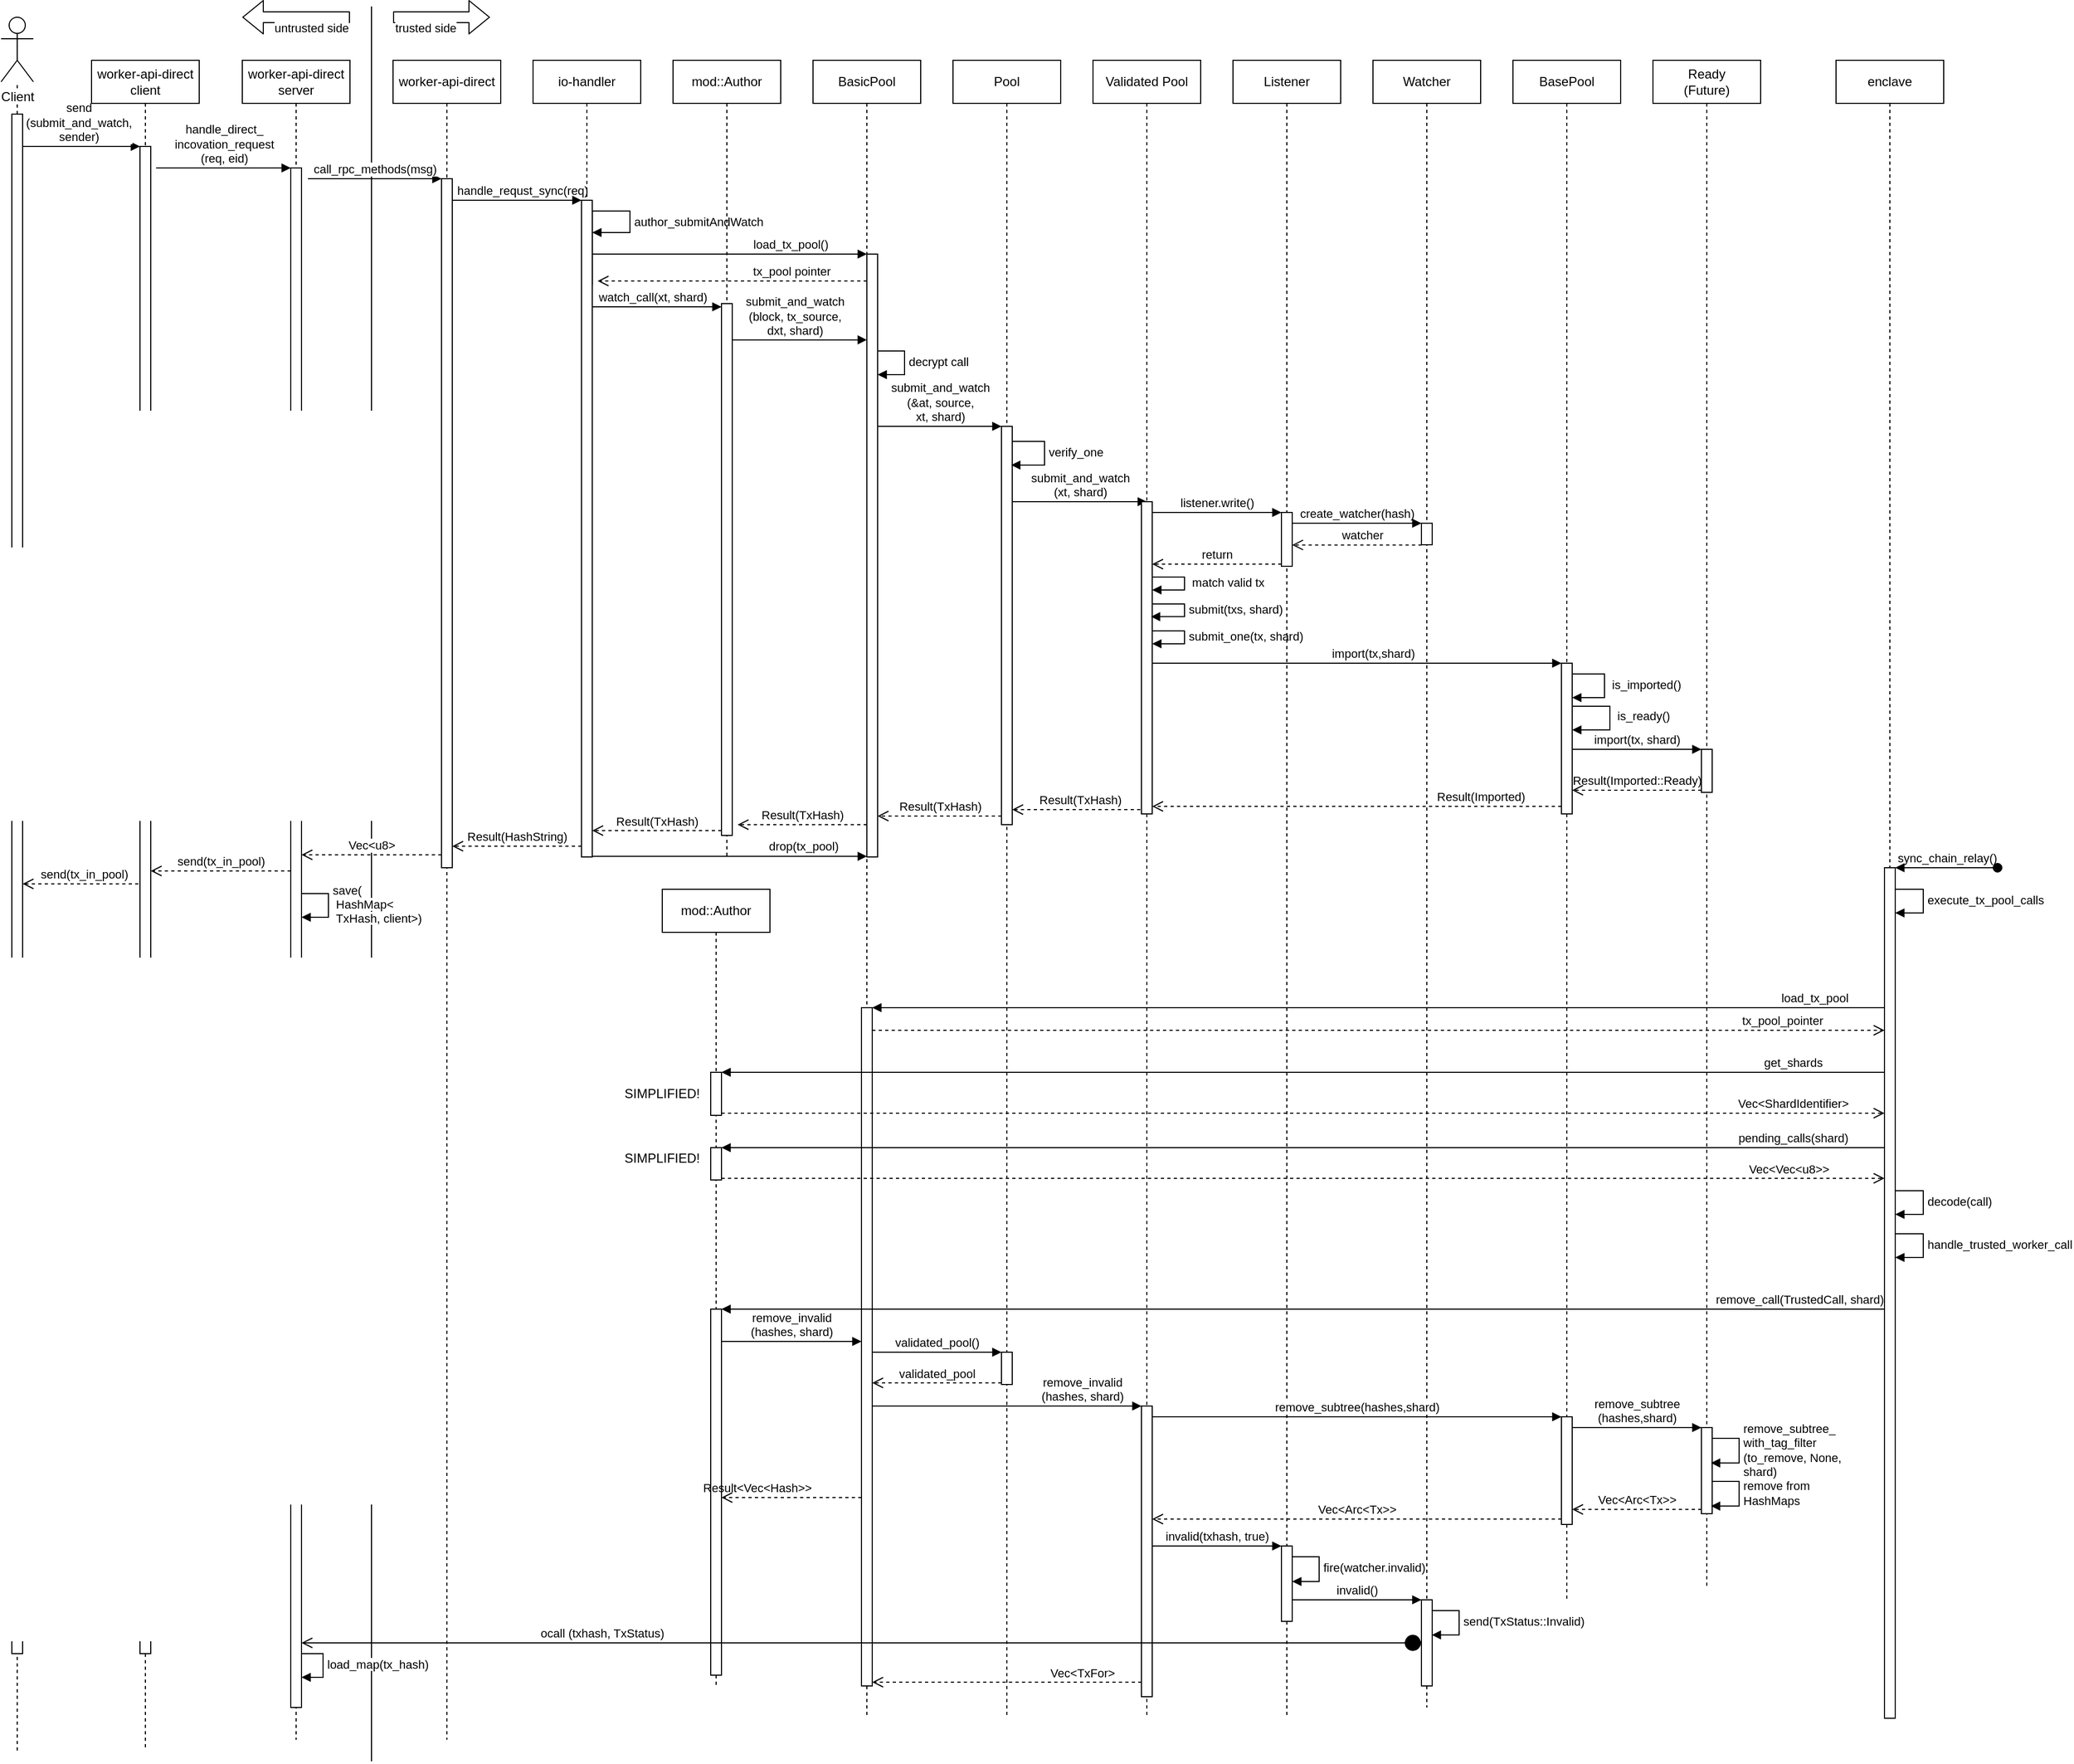 <mxfile version="14.2.9" type="github">
  <diagram name="Page-1" id="13e1069c-82ec-6db2-03f1-153e76fe0fe0">
    <mxGraphModel dx="474" dy="254" grid="1" gridSize="10" guides="1" tooltips="1" connect="1" arrows="1" fold="1" page="1" pageScale="1" pageWidth="1100" pageHeight="850" background="#ffffff" math="0" shadow="0">
      <root>
        <mxCell id="0" />
        <mxCell id="1" parent="0" />
        <mxCell id="Dzq-oq9SQdhuU2cObvgH-21" value="" style="endArrow=none;dashed=1;html=1;" parent="1" target="Dzq-oq9SQdhuU2cObvgH-19" edge="1" source="PYLbrebLrYnVloWBjlpJ-3">
          <mxGeometry width="50" height="50" relative="1" as="geometry">
            <mxPoint x="41" y="1630" as="sourcePoint" />
            <mxPoint x="80" y="130" as="targetPoint" />
          </mxGeometry>
        </mxCell>
        <mxCell id="Dzq-oq9SQdhuU2cObvgH-37" value="&lt;div&gt;send&lt;/div&gt;&lt;div&gt;(submit_and_watch,&lt;/div&gt;&lt;div&gt;sender)&lt;/div&gt;" style="html=1;verticalAlign=bottom;endArrow=block;entryX=0;entryY=0;" parent="1" target="Dzq-oq9SQdhuU2cObvgH-36" edge="1">
          <mxGeometry relative="1" as="geometry">
            <mxPoint x="40" y="140" as="sourcePoint" />
          </mxGeometry>
        </mxCell>
        <mxCell id="Dzq-oq9SQdhuU2cObvgH-38" value="send(tx_in_pool)" style="html=1;verticalAlign=bottom;endArrow=open;dashed=1;endSize=8;" parent="1" source="Dzq-oq9SQdhuU2cObvgH-125" edge="1" target="PYLbrebLrYnVloWBjlpJ-3">
          <mxGeometry relative="1" as="geometry">
            <mxPoint x="40" y="264" as="targetPoint" />
            <Array as="points">
              <mxPoint x="90" y="825" />
            </Array>
          </mxGeometry>
        </mxCell>
        <object label="&lt;span style=&quot;background-color: rgb(255 , 255 , 255)&quot;&gt;Client&lt;/span&gt;" id="Dzq-oq9SQdhuU2cObvgH-19">
          <mxCell style="shape=umlActor;verticalLabelPosition=bottom;verticalAlign=top;html=1;" parent="1" vertex="1">
            <mxGeometry x="26" y="20" width="30" height="60" as="geometry" />
          </mxCell>
        </object>
        <mxCell id="Dzq-oq9SQdhuU2cObvgH-53" value="handle_direct_&lt;br&gt;incovation_request&lt;br&gt;(req, eid)" style="html=1;verticalAlign=bottom;endArrow=block;entryX=0;entryY=0;" parent="1" target="Dzq-oq9SQdhuU2cObvgH-52" edge="1">
          <mxGeometry relative="1" as="geometry">
            <mxPoint x="170" y="160" as="sourcePoint" />
            <Array as="points" />
          </mxGeometry>
        </mxCell>
        <mxCell id="Dzq-oq9SQdhuU2cObvgH-54" value="send(tx_in_pool)" style="html=1;verticalAlign=bottom;endArrow=open;dashed=1;endSize=8;exitX=0;exitY=0.95;labelBackgroundColor=#ffffff;" parent="1" edge="1">
          <mxGeometry relative="1" as="geometry">
            <mxPoint x="165" y="813.0" as="targetPoint" />
            <mxPoint x="295" y="813.0" as="sourcePoint" />
          </mxGeometry>
        </mxCell>
        <mxCell id="Dzq-oq9SQdhuU2cObvgH-58" value="" style="endArrow=none;html=1;labelBackgroundColor=#ffffff;strokeColor=#000000;fontColor=#000000;" parent="1" edge="1">
          <mxGeometry width="50" height="50" relative="1" as="geometry">
            <mxPoint x="370" y="1640" as="sourcePoint" />
            <mxPoint x="370" y="10" as="targetPoint" />
          </mxGeometry>
        </mxCell>
        <mxCell id="Dzq-oq9SQdhuU2cObvgH-59" value="" style="shape=flexArrow;endArrow=classic;html=1;labelBackgroundColor=#ffffff;strokeColor=#000000;fontColor=#000000;" parent="1" edge="1">
          <mxGeometry width="50" height="50" relative="1" as="geometry">
            <mxPoint x="350" y="20" as="sourcePoint" />
            <mxPoint x="250" y="20" as="targetPoint" />
          </mxGeometry>
        </mxCell>
        <mxCell id="Dzq-oq9SQdhuU2cObvgH-60" value="untrusted side" style="edgeLabel;html=1;align=center;verticalAlign=middle;resizable=0;points=[];fontColor=#000000;" parent="Dzq-oq9SQdhuU2cObvgH-59" vertex="1" connectable="0">
          <mxGeometry x="0.298" y="3" relative="1" as="geometry">
            <mxPoint x="28.29" y="7" as="offset" />
          </mxGeometry>
        </mxCell>
        <mxCell id="Dzq-oq9SQdhuU2cObvgH-61" value="" style="shape=flexArrow;endArrow=classic;html=1;labelBackgroundColor=#ffffff;strokeColor=#000000;fontColor=#000000;" parent="1" edge="1">
          <mxGeometry width="50" height="50" relative="1" as="geometry">
            <mxPoint x="390" y="20" as="sourcePoint" />
            <mxPoint x="480" y="20" as="targetPoint" />
          </mxGeometry>
        </mxCell>
        <mxCell id="Dzq-oq9SQdhuU2cObvgH-62" value="trusted side" style="edgeLabel;html=1;align=center;verticalAlign=middle;resizable=0;points=[];fontColor=#000000;" parent="Dzq-oq9SQdhuU2cObvgH-61" vertex="1" connectable="0">
          <mxGeometry x="0.298" y="3" relative="1" as="geometry">
            <mxPoint x="-28.57" y="13" as="offset" />
          </mxGeometry>
        </mxCell>
        <mxCell id="Dzq-oq9SQdhuU2cObvgH-70" value="call_rpc_methods(msg)" style="html=1;verticalAlign=bottom;endArrow=block;entryX=0;entryY=0;labelBackgroundColor=#ffffff;strokeColor=#000000;fontColor=#000000;" parent="1" target="Dzq-oq9SQdhuU2cObvgH-69" edge="1">
          <mxGeometry relative="1" as="geometry">
            <mxPoint x="311" y="170" as="sourcePoint" />
          </mxGeometry>
        </mxCell>
        <mxCell id="Dzq-oq9SQdhuU2cObvgH-71" value="Vec&amp;lt;u8&amp;gt;" style="html=1;verticalAlign=bottom;endArrow=open;dashed=1;endSize=8;exitX=0;exitY=0.95;labelBackgroundColor=#ffffff;strokeColor=#000000;fontColor=#000000;" parent="1" edge="1">
          <mxGeometry relative="1" as="geometry">
            <mxPoint x="305" y="798.0" as="targetPoint" />
            <mxPoint x="435" y="798.0" as="sourcePoint" />
            <mxPoint as="offset" />
          </mxGeometry>
        </mxCell>
        <mxCell id="Dzq-oq9SQdhuU2cObvgH-87" value="handle_requst_sync(req)" style="html=1;verticalAlign=bottom;endArrow=block;entryX=0;entryY=0;labelBackgroundColor=none;strokeColor=#000000;fontColor=#000000;" parent="1" source="Dzq-oq9SQdhuU2cObvgH-69" target="Dzq-oq9SQdhuU2cObvgH-86" edge="1">
          <mxGeometry x="0.083" relative="1" as="geometry">
            <mxPoint x="500" y="190" as="sourcePoint" />
            <mxPoint as="offset" />
          </mxGeometry>
        </mxCell>
        <mxCell id="Dzq-oq9SQdhuU2cObvgH-98" value="" style="html=1;points=[];perimeter=orthogonalPerimeter;fontColor=#000000;" parent="1" vertex="1">
          <mxGeometry x="830" y="240" width="10" height="560" as="geometry" />
        </mxCell>
        <mxCell id="Dzq-oq9SQdhuU2cObvgH-99" value="load_tx_pool()" style="html=1;verticalAlign=bottom;endArrow=block;entryX=0;entryY=0;labelBackgroundColor=none;strokeColor=#000000;fontColor=#000000;" parent="1" source="Dzq-oq9SQdhuU2cObvgH-86" target="Dzq-oq9SQdhuU2cObvgH-98" edge="1">
          <mxGeometry x="0.44" relative="1" as="geometry">
            <mxPoint x="630" y="240" as="sourcePoint" />
            <Array as="points">
              <mxPoint x="760" y="240" />
            </Array>
            <mxPoint as="offset" />
          </mxGeometry>
        </mxCell>
        <mxCell id="Dzq-oq9SQdhuU2cObvgH-100" value="tx_pool pointer" style="html=1;verticalAlign=bottom;endArrow=open;dashed=1;endSize=8;labelBackgroundColor=none;strokeColor=#000000;fontColor=#000000;" parent="1" edge="1">
          <mxGeometry x="-0.44" relative="1" as="geometry">
            <mxPoint x="580" y="265.0" as="targetPoint" />
            <mxPoint x="830" y="265.0" as="sourcePoint" />
            <Array as="points">
              <mxPoint x="730" y="265" />
              <mxPoint x="680" y="265" />
              <mxPoint x="650" y="265" />
            </Array>
            <mxPoint as="offset" />
          </mxGeometry>
        </mxCell>
        <mxCell id="Dzq-oq9SQdhuU2cObvgH-104" value="watch_call(xt, shard)" style="html=1;verticalAlign=bottom;endArrow=block;labelBackgroundColor=none;strokeColor=#000000;fontColor=#000000;" parent="1" edge="1">
          <mxGeometry x="-0.077" relative="1" as="geometry">
            <mxPoint x="575" y="289" as="sourcePoint" />
            <mxPoint x="695" y="289" as="targetPoint" />
            <mxPoint as="offset" />
          </mxGeometry>
        </mxCell>
        <mxCell id="Dzq-oq9SQdhuU2cObvgH-107" value="drop(tx_pool)" style="html=1;verticalAlign=bottom;endArrow=block;labelBackgroundColor=none;strokeColor=#000000;fontColor=#000000;" parent="1" source="Dzq-oq9SQdhuU2cObvgH-86" edge="1">
          <mxGeometry x="0.538" relative="1" as="geometry">
            <mxPoint x="580" y="799.0" as="sourcePoint" />
            <mxPoint x="830" y="799.4" as="targetPoint" />
            <Array as="points">
              <mxPoint x="670" y="799.4" />
              <mxPoint x="770" y="799.4" />
            </Array>
            <mxPoint as="offset" />
          </mxGeometry>
        </mxCell>
        <mxCell id="Dzq-oq9SQdhuU2cObvgH-114" value="&lt;div&gt;submit_and_watch&lt;/div&gt;&lt;div&gt;(block, tx_source, &lt;br&gt;&lt;/div&gt;&lt;div&gt;dxt, shard)&lt;br&gt;&lt;/div&gt;" style="html=1;verticalAlign=bottom;endArrow=block;entryX=0;entryY=0;labelBackgroundColor=none;strokeColor=#000000;fontColor=#000000;" parent="1" source="Dzq-oq9SQdhuU2cObvgH-103" edge="1">
          <mxGeometry x="-0.077" relative="1" as="geometry">
            <mxPoint x="710" y="319.71" as="sourcePoint" />
            <mxPoint x="830" y="319.71" as="targetPoint" />
            <mxPoint as="offset" />
          </mxGeometry>
        </mxCell>
        <mxCell id="Dzq-oq9SQdhuU2cObvgH-116" value="&lt;div&gt;submit_and_watch&lt;/div&gt;&lt;div&gt;(&amp;amp;at, source,&lt;/div&gt;&lt;div&gt;xt, shard)&lt;br&gt;&lt;/div&gt;" style="html=1;verticalAlign=bottom;endArrow=block;entryX=0;entryY=0;labelBackgroundColor=none;strokeColor=#000000;fontColor=#000000;" parent="1" source="Dzq-oq9SQdhuU2cObvgH-98" target="Dzq-oq9SQdhuU2cObvgH-115" edge="1">
          <mxGeometry relative="1" as="geometry">
            <mxPoint x="840" y="390" as="sourcePoint" />
          </mxGeometry>
        </mxCell>
        <mxCell id="Dzq-oq9SQdhuU2cObvgH-117" value="Result(TxHash)" style="html=1;verticalAlign=bottom;endArrow=open;dashed=1;endSize=8;exitX=0;exitY=0.95;labelBackgroundColor=none;strokeColor=#000000;fontColor=#000000;" parent="1" edge="1">
          <mxGeometry relative="1" as="geometry">
            <mxPoint x="840" y="762" as="targetPoint" />
            <mxPoint x="955" y="762" as="sourcePoint" />
            <Array as="points">
              <mxPoint x="930" y="762" />
            </Array>
          </mxGeometry>
        </mxCell>
        <mxCell id="Dzq-oq9SQdhuU2cObvgH-119" value="decrypt call" style="edgeStyle=orthogonalEdgeStyle;html=1;align=left;spacingLeft=2;endArrow=block;rounded=0;labelBackgroundColor=none;strokeColor=#000000;fontColor=#000000;" parent="1" edge="1">
          <mxGeometry x="-0.042" relative="1" as="geometry">
            <mxPoint x="840" y="330" as="sourcePoint" />
            <Array as="points">
              <mxPoint x="840" y="330" />
              <mxPoint x="865" y="330" />
              <mxPoint x="865" y="352" />
              <mxPoint x="840" y="352" />
            </Array>
            <mxPoint x="840" y="352" as="targetPoint" />
            <mxPoint as="offset" />
          </mxGeometry>
        </mxCell>
        <mxCell id="Dzq-oq9SQdhuU2cObvgH-123" value="Validated Pool" style="shape=umlLifeline;perimeter=lifelinePerimeter;whiteSpace=wrap;html=1;container=1;collapsible=0;recursiveResize=0;outlineConnect=0;fontColor=#000000;" parent="1" vertex="1">
          <mxGeometry x="1040" y="60" width="100" height="740" as="geometry" />
        </mxCell>
        <mxCell id="Dzq-oq9SQdhuU2cObvgH-125" value="&lt;div&gt;worker-api-direct&lt;/div&gt;&lt;div&gt;client&lt;br&gt;&lt;/div&gt;" style="shape=umlLifeline;perimeter=lifelinePerimeter;whiteSpace=wrap;html=1;container=1;collapsible=0;recursiveResize=0;outlineConnect=0;fontColor=#000000;" parent="1" vertex="1">
          <mxGeometry x="110" y="60" width="100" height="1570" as="geometry" />
        </mxCell>
        <mxCell id="Dzq-oq9SQdhuU2cObvgH-36" value="" style="html=1;points=[];perimeter=orthogonalPerimeter;" parent="Dzq-oq9SQdhuU2cObvgH-125" vertex="1">
          <mxGeometry x="45" y="80" width="10" height="1400" as="geometry" />
        </mxCell>
        <mxCell id="Dzq-oq9SQdhuU2cObvgH-127" value="&lt;div&gt;worker-api-direct&lt;/div&gt;&lt;div&gt;server&lt;br&gt;&lt;/div&gt;" style="shape=umlLifeline;perimeter=lifelinePerimeter;whiteSpace=wrap;html=1;container=1;collapsible=0;recursiveResize=0;outlineConnect=0;fontColor=#000000;" parent="1" vertex="1">
          <mxGeometry x="250" y="60" width="100" height="1560" as="geometry" />
        </mxCell>
        <mxCell id="Dzq-oq9SQdhuU2cObvgH-52" value="" style="html=1;points=[];perimeter=orthogonalPerimeter;fontColor=#000000;" parent="Dzq-oq9SQdhuU2cObvgH-127" vertex="1">
          <mxGeometry x="45" y="100" width="10" height="1430" as="geometry" />
        </mxCell>
        <mxCell id="PYLbrebLrYnVloWBjlpJ-6" value="&lt;div&gt;&lt;span style=&quot;background-color: rgb(255 , 255 , 255)&quot;&gt;save( &lt;br&gt;&lt;/span&gt;&lt;/div&gt;&lt;div&gt;&lt;span style=&quot;background-color: rgb(255 , 255 , 255)&quot;&gt;&amp;nbsp;HashMap&amp;lt;&lt;/span&gt;&lt;/div&gt;&lt;div&gt;&lt;span style=&quot;background-color: rgb(255 , 255 , 255)&quot;&gt;&amp;nbsp;TxHash, client&amp;gt;)&lt;/span&gt;&lt;/div&gt;" style="edgeStyle=orthogonalEdgeStyle;html=1;align=left;spacingLeft=2;endArrow=block;rounded=0;labelBackgroundColor=none;strokeColor=#000000;fontColor=#000000;" edge="1" parent="Dzq-oq9SQdhuU2cObvgH-127" source="Dzq-oq9SQdhuU2cObvgH-52" target="Dzq-oq9SQdhuU2cObvgH-52">
          <mxGeometry x="-0.042" relative="1" as="geometry">
            <mxPoint x="60" y="774" as="sourcePoint" />
            <Array as="points">
              <mxPoint x="80" y="774" />
              <mxPoint x="80" y="796" />
            </Array>
            <mxPoint x="60" y="796" as="targetPoint" />
            <mxPoint as="offset" />
          </mxGeometry>
        </mxCell>
        <mxCell id="PYLbrebLrYnVloWBjlpJ-7" value="&lt;div&gt;&lt;span style=&quot;background-color: rgb(255 , 255 , 255)&quot;&gt;load_map(tx_hash)&lt;br&gt;&lt;/span&gt;&lt;/div&gt;" style="edgeStyle=orthogonalEdgeStyle;html=1;align=left;spacingLeft=2;endArrow=block;rounded=0;labelBackgroundColor=none;strokeColor=#000000;fontColor=#000000;" edge="1" parent="Dzq-oq9SQdhuU2cObvgH-127" source="Dzq-oq9SQdhuU2cObvgH-52" target="Dzq-oq9SQdhuU2cObvgH-52">
          <mxGeometry x="-0.042" relative="1" as="geometry">
            <mxPoint x="50" y="1480" as="sourcePoint" />
            <Array as="points">
              <mxPoint x="75" y="1480" />
              <mxPoint x="75" y="1502" />
            </Array>
            <mxPoint x="50" y="1502.0" as="targetPoint" />
            <mxPoint as="offset" />
          </mxGeometry>
        </mxCell>
        <mxCell id="Dzq-oq9SQdhuU2cObvgH-128" value="&lt;div&gt;worker-api-direct&lt;/div&gt;" style="shape=umlLifeline;perimeter=lifelinePerimeter;whiteSpace=wrap;html=1;container=1;collapsible=0;recursiveResize=0;outlineConnect=0;fontColor=#000000;" parent="1" vertex="1">
          <mxGeometry x="390" y="60" width="100" height="1560" as="geometry" />
        </mxCell>
        <mxCell id="Dzq-oq9SQdhuU2cObvgH-129" value="io-handler" style="shape=umlLifeline;perimeter=lifelinePerimeter;whiteSpace=wrap;html=1;container=1;collapsible=0;recursiveResize=0;outlineConnect=0;fontColor=#000000;" parent="1" vertex="1">
          <mxGeometry x="520" y="60" width="100" height="740" as="geometry" />
        </mxCell>
        <mxCell id="Dzq-oq9SQdhuU2cObvgH-86" value="" style="html=1;points=[];perimeter=orthogonalPerimeter;fontColor=#000000;" parent="Dzq-oq9SQdhuU2cObvgH-129" vertex="1">
          <mxGeometry x="45" y="130" width="10" height="610" as="geometry" />
        </mxCell>
        <mxCell id="Dzq-oq9SQdhuU2cObvgH-92" value="author_submitAndWatch" style="edgeStyle=orthogonalEdgeStyle;html=1;align=left;spacingLeft=2;endArrow=block;rounded=0;labelBackgroundColor=none;strokeColor=#000000;fontColor=#000000;exitX=1.014;exitY=0.129;exitDx=0;exitDy=0;exitPerimeter=0;" parent="Dzq-oq9SQdhuU2cObvgH-129" source="Dzq-oq9SQdhuU2cObvgH-86" target="Dzq-oq9SQdhuU2cObvgH-86" edge="1">
          <mxGeometry x="0.432" relative="1" as="geometry">
            <mxPoint x="95" y="140" as="sourcePoint" />
            <Array as="points">
              <mxPoint x="90" y="140" />
              <mxPoint x="90" y="160" />
            </Array>
            <mxPoint x="100" y="160" as="targetPoint" />
            <mxPoint as="offset" />
          </mxGeometry>
        </mxCell>
        <mxCell id="Dzq-oq9SQdhuU2cObvgH-131" value="mod::Author" style="shape=umlLifeline;perimeter=lifelinePerimeter;whiteSpace=wrap;html=1;container=1;collapsible=0;recursiveResize=0;outlineConnect=0;fontColor=#000000;" parent="1" vertex="1">
          <mxGeometry x="650" y="60" width="100" height="740" as="geometry" />
        </mxCell>
        <mxCell id="Dzq-oq9SQdhuU2cObvgH-103" value="" style="html=1;points=[];perimeter=orthogonalPerimeter;fontColor=#000000;" parent="Dzq-oq9SQdhuU2cObvgH-131" vertex="1">
          <mxGeometry x="45" y="226" width="10" height="494" as="geometry" />
        </mxCell>
        <mxCell id="Dzq-oq9SQdhuU2cObvgH-132" value="&lt;div&gt;BasicPool&lt;/div&gt;" style="shape=umlLifeline;perimeter=lifelinePerimeter;whiteSpace=wrap;html=1;container=1;collapsible=0;recursiveResize=0;outlineConnect=0;fontColor=#000000;" parent="1" vertex="1">
          <mxGeometry x="780" y="60" width="100" height="1540" as="geometry" />
        </mxCell>
        <mxCell id="Dzq-oq9SQdhuU2cObvgH-133" value="Pool" style="shape=umlLifeline;perimeter=lifelinePerimeter;whiteSpace=wrap;html=1;container=1;collapsible=0;recursiveResize=0;outlineConnect=0;fontColor=#000000;" parent="1" vertex="1">
          <mxGeometry x="910" y="60" width="100" height="1540" as="geometry" />
        </mxCell>
        <mxCell id="Dzq-oq9SQdhuU2cObvgH-115" value="" style="html=1;points=[];perimeter=orthogonalPerimeter;fontColor=#000000;" parent="Dzq-oq9SQdhuU2cObvgH-133" vertex="1">
          <mxGeometry x="45" y="340" width="10" height="370" as="geometry" />
        </mxCell>
        <mxCell id="Dzq-oq9SQdhuU2cObvgH-139" value="verify_one" style="edgeStyle=orthogonalEdgeStyle;html=1;align=left;spacingLeft=2;endArrow=block;rounded=0;labelBackgroundColor=none;strokeColor=#000000;fontColor=#000000;" parent="Dzq-oq9SQdhuU2cObvgH-133" source="Dzq-oq9SQdhuU2cObvgH-115" edge="1">
          <mxGeometry x="-0.042" relative="1" as="geometry">
            <mxPoint x="60.7" y="354.04" as="sourcePoint" />
            <Array as="points">
              <mxPoint x="85" y="354" />
              <mxPoint x="85" y="376" />
              <mxPoint x="54" y="376" />
            </Array>
            <mxPoint x="54" y="376" as="targetPoint" />
            <mxPoint as="offset" />
          </mxGeometry>
        </mxCell>
        <mxCell id="Dzq-oq9SQdhuU2cObvgH-240" value="" style="html=1;points=[];perimeter=orthogonalPerimeter;fontColor=#000000;" parent="Dzq-oq9SQdhuU2cObvgH-133" vertex="1">
          <mxGeometry x="45" y="1200" width="10" height="30" as="geometry" />
        </mxCell>
        <mxCell id="Dzq-oq9SQdhuU2cObvgH-141" value="&lt;div&gt;submit_and_watch&lt;/div&gt;&lt;div&gt;(xt, shard)&lt;/div&gt;" style="html=1;verticalAlign=bottom;endArrow=block;entryX=0;entryY=0;labelBackgroundColor=none;strokeColor=#000000;fontColor=#000000;" parent="1" source="Dzq-oq9SQdhuU2cObvgH-115" edge="1">
          <mxGeometry relative="1" as="geometry">
            <mxPoint x="980" y="470" as="sourcePoint" />
            <mxPoint x="1090" y="470.0" as="targetPoint" />
          </mxGeometry>
        </mxCell>
        <mxCell id="Dzq-oq9SQdhuU2cObvgH-142" value="Result(TxHash)" style="html=1;verticalAlign=bottom;endArrow=open;dashed=1;endSize=8;exitX=0;exitY=0.95;labelBackgroundColor=none;strokeColor=#000000;fontColor=#000000;" parent="1" edge="1">
          <mxGeometry relative="1" as="geometry">
            <mxPoint x="965" y="756" as="targetPoint" />
            <mxPoint x="1090" y="756" as="sourcePoint" />
          </mxGeometry>
        </mxCell>
        <mxCell id="Dzq-oq9SQdhuU2cObvgH-143" value="Validated Pool" style="shape=umlLifeline;perimeter=lifelinePerimeter;whiteSpace=wrap;html=1;container=1;collapsible=0;recursiveResize=0;outlineConnect=0;fontColor=#000000;" parent="1" vertex="1">
          <mxGeometry x="1040" y="60" width="100" height="1540" as="geometry" />
        </mxCell>
        <mxCell id="Dzq-oq9SQdhuU2cObvgH-144" value="" style="html=1;points=[];perimeter=orthogonalPerimeter;fontColor=#000000;" parent="Dzq-oq9SQdhuU2cObvgH-143" vertex="1">
          <mxGeometry x="45" y="410" width="10" height="290" as="geometry" />
        </mxCell>
        <mxCell id="Dzq-oq9SQdhuU2cObvgH-151" value="&amp;nbsp;match valid tx" style="edgeStyle=orthogonalEdgeStyle;html=1;align=left;spacingLeft=2;endArrow=block;rounded=0;labelBackgroundColor=none;strokeColor=#000000;fontColor=#000000;" parent="Dzq-oq9SQdhuU2cObvgH-143" edge="1">
          <mxGeometry x="-0.042" relative="1" as="geometry">
            <mxPoint x="55" y="480" as="sourcePoint" />
            <Array as="points">
              <mxPoint x="85" y="480" />
              <mxPoint x="85" y="492" />
            </Array>
            <mxPoint x="55" y="492" as="targetPoint" />
            <mxPoint as="offset" />
          </mxGeometry>
        </mxCell>
        <mxCell id="Dzq-oq9SQdhuU2cObvgH-161" value="submit(txs, shard)" style="edgeStyle=orthogonalEdgeStyle;html=1;align=left;spacingLeft=2;endArrow=block;rounded=0;entryX=0.88;entryY=0.351;labelBackgroundColor=none;strokeColor=#000000;fontColor=#000000;entryDx=0;entryDy=0;entryPerimeter=0;" parent="Dzq-oq9SQdhuU2cObvgH-143" edge="1">
          <mxGeometry x="-0.042" relative="1" as="geometry">
            <mxPoint x="55" y="505" as="sourcePoint" />
            <Array as="points">
              <mxPoint x="85" y="505" />
              <mxPoint x="85" y="517" />
            </Array>
            <mxPoint x="53.8" y="516.79" as="targetPoint" />
            <mxPoint as="offset" />
          </mxGeometry>
        </mxCell>
        <mxCell id="Dzq-oq9SQdhuU2cObvgH-162" value="submit_one(tx, shard)" style="edgeStyle=orthogonalEdgeStyle;html=1;align=left;spacingLeft=2;endArrow=block;rounded=0;labelBackgroundColor=none;strokeColor=#000000;fontColor=#000000;" parent="Dzq-oq9SQdhuU2cObvgH-143" source="Dzq-oq9SQdhuU2cObvgH-144" target="Dzq-oq9SQdhuU2cObvgH-144" edge="1">
          <mxGeometry x="-0.042" relative="1" as="geometry">
            <mxPoint x="60.7" y="520.04" as="sourcePoint" />
            <Array as="points">
              <mxPoint x="85" y="530" />
              <mxPoint x="85" y="542" />
            </Array>
            <mxPoint x="60.0" y="541.88" as="targetPoint" />
            <mxPoint as="offset" />
          </mxGeometry>
        </mxCell>
        <mxCell id="Dzq-oq9SQdhuU2cObvgH-243" value="" style="html=1;points=[];perimeter=orthogonalPerimeter;fontColor=#000000;" parent="Dzq-oq9SQdhuU2cObvgH-143" vertex="1">
          <mxGeometry x="45" y="1250" width="10" height="270" as="geometry" />
        </mxCell>
        <mxCell id="Dzq-oq9SQdhuU2cObvgH-146" value="Watcher" style="shape=umlLifeline;perimeter=lifelinePerimeter;whiteSpace=wrap;html=1;container=1;collapsible=0;recursiveResize=0;outlineConnect=0;fontColor=#000000;" parent="1" vertex="1">
          <mxGeometry x="1300" y="60" width="100" height="1530" as="geometry" />
        </mxCell>
        <mxCell id="Dzq-oq9SQdhuU2cObvgH-154" value="" style="html=1;points=[];perimeter=orthogonalPerimeter;fontColor=#000000;" parent="Dzq-oq9SQdhuU2cObvgH-146" vertex="1">
          <mxGeometry x="45" y="430" width="10" height="20" as="geometry" />
        </mxCell>
        <mxCell id="Dzq-oq9SQdhuU2cObvgH-258" value="" style="html=1;points=[];perimeter=orthogonalPerimeter;fontColor=#000000;" parent="Dzq-oq9SQdhuU2cObvgH-146" vertex="1">
          <mxGeometry x="45" y="1430" width="10" height="80" as="geometry" />
        </mxCell>
        <mxCell id="Dzq-oq9SQdhuU2cObvgH-261" value="send(TxStatus::Invalid)" style="edgeStyle=orthogonalEdgeStyle;html=1;align=left;spacingLeft=2;endArrow=block;rounded=0;labelBackgroundColor=none;strokeColor=#000000;fontColor=#000000;entryX=0.96;entryY=0.408;entryDx=0;entryDy=0;entryPerimeter=0;" parent="Dzq-oq9SQdhuU2cObvgH-146" source="Dzq-oq9SQdhuU2cObvgH-258" target="Dzq-oq9SQdhuU2cObvgH-258" edge="1">
          <mxGeometry x="-0.042" relative="1" as="geometry">
            <mxPoint x="60" y="1440" as="sourcePoint" />
            <Array as="points">
              <mxPoint x="80" y="1440" />
              <mxPoint x="80" y="1463" />
            </Array>
            <mxPoint x="60" y="1463" as="targetPoint" />
            <mxPoint as="offset" />
          </mxGeometry>
        </mxCell>
        <mxCell id="Dzq-oq9SQdhuU2cObvgH-155" value="listener.write()" style="html=1;verticalAlign=bottom;endArrow=block;labelBackgroundColor=none;strokeColor=#000000;fontColor=#000000;" parent="1" source="Dzq-oq9SQdhuU2cObvgH-144" target="Dzq-oq9SQdhuU2cObvgH-179" edge="1">
          <mxGeometry relative="1" as="geometry">
            <mxPoint x="1145" y="480" as="sourcePoint" />
            <mxPoint x="1220" y="480" as="targetPoint" />
            <Array as="points">
              <mxPoint x="1190" y="480" />
            </Array>
          </mxGeometry>
        </mxCell>
        <mxCell id="Dzq-oq9SQdhuU2cObvgH-156" value="watcher" style="html=1;verticalAlign=bottom;endArrow=open;dashed=1;endSize=8;labelBackgroundColor=none;strokeColor=#000000;fontColor=#000000;exitX=0.021;exitY=1.01;exitDx=0;exitDy=0;exitPerimeter=0;" parent="1" source="Dzq-oq9SQdhuU2cObvgH-154" target="Dzq-oq9SQdhuU2cObvgH-179" edge="1">
          <mxGeometry x="-0.081" relative="1" as="geometry">
            <mxPoint x="1220" y="500" as="targetPoint" />
            <mxPoint x="1220" y="500" as="sourcePoint" />
            <mxPoint as="offset" />
          </mxGeometry>
        </mxCell>
        <mxCell id="Dzq-oq9SQdhuU2cObvgH-163" value="BasePool" style="shape=umlLifeline;perimeter=lifelinePerimeter;whiteSpace=wrap;html=1;container=1;collapsible=0;recursiveResize=0;outlineConnect=0;fontColor=#000000;" parent="1" vertex="1">
          <mxGeometry x="1430" y="60" width="100" height="1430" as="geometry" />
        </mxCell>
        <mxCell id="Dzq-oq9SQdhuU2cObvgH-165" value="" style="html=1;points=[];perimeter=orthogonalPerimeter;fontColor=#000000;" parent="Dzq-oq9SQdhuU2cObvgH-163" vertex="1">
          <mxGeometry x="45" y="560" width="10" height="140" as="geometry" />
        </mxCell>
        <mxCell id="Dzq-oq9SQdhuU2cObvgH-168" value="&amp;nbsp;is_imported()" style="edgeStyle=orthogonalEdgeStyle;html=1;align=left;spacingLeft=2;endArrow=block;rounded=0;labelBackgroundColor=none;strokeColor=#000000;fontColor=#000000;" parent="Dzq-oq9SQdhuU2cObvgH-163" source="Dzq-oq9SQdhuU2cObvgH-165" target="Dzq-oq9SQdhuU2cObvgH-165" edge="1">
          <mxGeometry x="-0.042" relative="1" as="geometry">
            <mxPoint x="60.7" y="570.04" as="sourcePoint" />
            <Array as="points">
              <mxPoint x="85" y="570" />
              <mxPoint x="85" y="592" />
            </Array>
            <mxPoint x="60.0" y="591.88" as="targetPoint" />
            <mxPoint as="offset" />
          </mxGeometry>
        </mxCell>
        <mxCell id="Dzq-oq9SQdhuU2cObvgH-169" value="&amp;nbsp;is_ready()" style="edgeStyle=orthogonalEdgeStyle;html=1;align=left;spacingLeft=2;endArrow=block;rounded=0;labelBackgroundColor=none;strokeColor=#000000;fontColor=#000000;" parent="Dzq-oq9SQdhuU2cObvgH-163" source="Dzq-oq9SQdhuU2cObvgH-165" target="Dzq-oq9SQdhuU2cObvgH-165" edge="1">
          <mxGeometry x="-0.042" relative="1" as="geometry">
            <mxPoint x="60" y="600" as="sourcePoint" />
            <Array as="points">
              <mxPoint x="90" y="600" />
              <mxPoint x="90" y="622" />
            </Array>
            <mxPoint x="60" y="622" as="targetPoint" />
            <mxPoint as="offset" />
          </mxGeometry>
        </mxCell>
        <mxCell id="Dzq-oq9SQdhuU2cObvgH-246" value="" style="html=1;points=[];perimeter=orthogonalPerimeter;fontColor=#000000;" parent="Dzq-oq9SQdhuU2cObvgH-163" vertex="1">
          <mxGeometry x="45" y="1260" width="10" height="100" as="geometry" />
        </mxCell>
        <mxCell id="Dzq-oq9SQdhuU2cObvgH-166" value="import(tx,shard)" style="html=1;verticalAlign=bottom;endArrow=block;entryX=0;entryY=0;labelBackgroundColor=none;strokeColor=#000000;fontColor=#000000;" parent="1" source="Dzq-oq9SQdhuU2cObvgH-144" target="Dzq-oq9SQdhuU2cObvgH-165" edge="1">
          <mxGeometry x="0.079" relative="1" as="geometry">
            <mxPoint x="1275" y="620" as="sourcePoint" />
            <mxPoint as="offset" />
          </mxGeometry>
        </mxCell>
        <mxCell id="Dzq-oq9SQdhuU2cObvgH-167" value="Result(Imported)" style="html=1;verticalAlign=bottom;endArrow=open;dashed=1;endSize=8;exitX=0;exitY=0.95;labelBackgroundColor=none;strokeColor=#000000;fontColor=#000000;" parent="1" source="Dzq-oq9SQdhuU2cObvgH-165" target="Dzq-oq9SQdhuU2cObvgH-144" edge="1">
          <mxGeometry x="-0.605" relative="1" as="geometry">
            <mxPoint x="1275" y="696" as="targetPoint" />
            <mxPoint as="offset" />
          </mxGeometry>
        </mxCell>
        <mxCell id="Dzq-oq9SQdhuU2cObvgH-170" value="&lt;div&gt;Ready&lt;/div&gt;&lt;div&gt;(Future)&lt;br&gt;&lt;/div&gt;" style="shape=umlLifeline;perimeter=lifelinePerimeter;whiteSpace=wrap;html=1;container=1;collapsible=0;recursiveResize=0;outlineConnect=0;fontColor=#000000;" parent="1" vertex="1">
          <mxGeometry x="1560" y="60" width="100" height="1420" as="geometry" />
        </mxCell>
        <mxCell id="Dzq-oq9SQdhuU2cObvgH-173" value="" style="html=1;points=[];perimeter=orthogonalPerimeter;fontColor=#000000;" parent="Dzq-oq9SQdhuU2cObvgH-170" vertex="1">
          <mxGeometry x="45" y="640" width="10" height="40" as="geometry" />
        </mxCell>
        <mxCell id="Dzq-oq9SQdhuU2cObvgH-249" value="" style="html=1;points=[];perimeter=orthogonalPerimeter;fontColor=#000000;" parent="Dzq-oq9SQdhuU2cObvgH-170" vertex="1">
          <mxGeometry x="45" y="1270" width="10" height="80" as="geometry" />
        </mxCell>
        <mxCell id="Dzq-oq9SQdhuU2cObvgH-252" value="&lt;div&gt;remove_subtree_&lt;/div&gt;&lt;div&gt;with_tag_filter&lt;/div&gt;&lt;div&gt;(to_remove, None,&lt;/div&gt;&lt;div&gt;shard)&lt;br&gt;&lt;/div&gt;" style="edgeStyle=orthogonalEdgeStyle;html=1;align=left;spacingLeft=2;endArrow=block;rounded=0;labelBackgroundColor=none;strokeColor=#000000;fontColor=#000000;entryX=0.886;entryY=0.411;entryDx=0;entryDy=0;entryPerimeter=0;" parent="Dzq-oq9SQdhuU2cObvgH-170" source="Dzq-oq9SQdhuU2cObvgH-249" target="Dzq-oq9SQdhuU2cObvgH-249" edge="1">
          <mxGeometry x="-0.042" relative="1" as="geometry">
            <mxPoint x="60" y="1280" as="sourcePoint" />
            <Array as="points">
              <mxPoint x="80" y="1280" />
              <mxPoint x="80" y="1303" />
            </Array>
            <mxPoint x="60" y="1302" as="targetPoint" />
            <mxPoint as="offset" />
          </mxGeometry>
        </mxCell>
        <mxCell id="Dzq-oq9SQdhuU2cObvgH-174" value="import(tx, shard)" style="html=1;verticalAlign=bottom;endArrow=block;entryX=0;entryY=0;labelBackgroundColor=none;strokeColor=#000000;fontColor=#000000;" parent="1" source="Dzq-oq9SQdhuU2cObvgH-165" target="Dzq-oq9SQdhuU2cObvgH-173" edge="1">
          <mxGeometry relative="1" as="geometry">
            <mxPoint x="1405" y="690" as="sourcePoint" />
          </mxGeometry>
        </mxCell>
        <mxCell id="Dzq-oq9SQdhuU2cObvgH-175" value="Result(Imported::Ready)" style="html=1;verticalAlign=bottom;endArrow=open;dashed=1;endSize=8;exitX=0;exitY=0.95;labelBackgroundColor=none;strokeColor=#000000;fontColor=#000000;" parent="1" source="Dzq-oq9SQdhuU2cObvgH-173" target="Dzq-oq9SQdhuU2cObvgH-165" edge="1">
          <mxGeometry relative="1" as="geometry">
            <mxPoint x="1405" y="766" as="targetPoint" />
          </mxGeometry>
        </mxCell>
        <mxCell id="Dzq-oq9SQdhuU2cObvgH-177" value="Result(TxHash)" style="html=1;verticalAlign=bottom;endArrow=open;dashed=1;endSize=8;exitX=0;exitY=0.95;labelBackgroundColor=none;strokeColor=#000000;fontColor=#000000;" parent="1" edge="1">
          <mxGeometry relative="1" as="geometry">
            <mxPoint x="710" y="770" as="targetPoint" />
            <mxPoint x="830" y="770" as="sourcePoint" />
            <Array as="points">
              <mxPoint x="805" y="770" />
              <mxPoint x="710" y="770" />
            </Array>
            <mxPoint as="offset" />
          </mxGeometry>
        </mxCell>
        <mxCell id="Dzq-oq9SQdhuU2cObvgH-178" value="&lt;div&gt;Listener&lt;/div&gt;" style="shape=umlLifeline;perimeter=lifelinePerimeter;whiteSpace=wrap;html=1;container=1;collapsible=0;recursiveResize=0;outlineConnect=0;fontColor=#000000;" parent="1" vertex="1">
          <mxGeometry x="1170" y="60" width="100" height="1540" as="geometry" />
        </mxCell>
        <mxCell id="Dzq-oq9SQdhuU2cObvgH-179" value="" style="html=1;points=[];perimeter=orthogonalPerimeter;fontColor=#000000;" parent="Dzq-oq9SQdhuU2cObvgH-178" vertex="1">
          <mxGeometry x="45" y="420" width="10" height="50" as="geometry" />
        </mxCell>
        <mxCell id="Dzq-oq9SQdhuU2cObvgH-254" value="" style="html=1;points=[];perimeter=orthogonalPerimeter;fontColor=#000000;" parent="Dzq-oq9SQdhuU2cObvgH-178" vertex="1">
          <mxGeometry x="45" y="1380" width="10" height="70" as="geometry" />
        </mxCell>
        <mxCell id="Dzq-oq9SQdhuU2cObvgH-257" value="fire(watcher.invalid)" style="edgeStyle=orthogonalEdgeStyle;html=1;align=left;spacingLeft=2;endArrow=block;rounded=0;labelBackgroundColor=none;strokeColor=#000000;fontColor=#000000;" parent="Dzq-oq9SQdhuU2cObvgH-178" source="Dzq-oq9SQdhuU2cObvgH-254" target="Dzq-oq9SQdhuU2cObvgH-254" edge="1">
          <mxGeometry x="-0.042" relative="1" as="geometry">
            <mxPoint x="61.14" y="1390.0" as="sourcePoint" />
            <Array as="points">
              <mxPoint x="80" y="1390" />
              <mxPoint x="80" y="1413" />
            </Array>
            <mxPoint x="60.0" y="1412.88" as="targetPoint" />
            <mxPoint as="offset" />
          </mxGeometry>
        </mxCell>
        <mxCell id="Dzq-oq9SQdhuU2cObvgH-182" value="create_watcher(hash)" style="html=1;verticalAlign=bottom;endArrow=block;labelBackgroundColor=none;strokeColor=#000000;fontColor=#000000;" parent="1" edge="1">
          <mxGeometry relative="1" as="geometry">
            <mxPoint x="1225.0" y="490" as="sourcePoint" />
            <mxPoint x="1345.0" y="490" as="targetPoint" />
            <Array as="points">
              <mxPoint x="1325" y="490" />
            </Array>
          </mxGeometry>
        </mxCell>
        <mxCell id="Dzq-oq9SQdhuU2cObvgH-184" value="return" style="html=1;verticalAlign=bottom;endArrow=open;dashed=1;endSize=8;labelBackgroundColor=none;strokeColor=#000000;fontColor=#000000;" parent="1" edge="1">
          <mxGeometry relative="1" as="geometry">
            <mxPoint x="1215" y="528" as="sourcePoint" />
            <mxPoint x="1095" y="528" as="targetPoint" />
          </mxGeometry>
        </mxCell>
        <mxCell id="Dzq-oq9SQdhuU2cObvgH-69" value="" style="html=1;points=[];perimeter=orthogonalPerimeter;fontColor=#000000;" parent="1" vertex="1">
          <mxGeometry x="435" y="170" width="10" height="640" as="geometry" />
        </mxCell>
        <mxCell id="Dzq-oq9SQdhuU2cObvgH-187" value="mod::Author" style="shape=umlLifeline;perimeter=lifelinePerimeter;whiteSpace=wrap;html=1;container=1;collapsible=0;recursiveResize=0;outlineConnect=0;fontColor=#000000;" parent="1" vertex="1">
          <mxGeometry x="640" y="830" width="100" height="740" as="geometry" />
        </mxCell>
        <mxCell id="Dzq-oq9SQdhuU2cObvgH-205" value="" style="html=1;points=[];perimeter=orthogonalPerimeter;fontColor=#000000;" parent="Dzq-oq9SQdhuU2cObvgH-187" vertex="1">
          <mxGeometry x="45" y="170" width="10" height="40" as="geometry" />
        </mxCell>
        <mxCell id="Dzq-oq9SQdhuU2cObvgH-209" value="" style="html=1;points=[];perimeter=orthogonalPerimeter;fontColor=#000000;" parent="Dzq-oq9SQdhuU2cObvgH-187" vertex="1">
          <mxGeometry x="45" y="240" width="10" height="30" as="geometry" />
        </mxCell>
        <mxCell id="Dzq-oq9SQdhuU2cObvgH-222" value="" style="html=1;points=[];perimeter=orthogonalPerimeter;fontColor=#000000;" parent="Dzq-oq9SQdhuU2cObvgH-187" vertex="1">
          <mxGeometry x="45" y="390" width="10" height="340" as="geometry" />
        </mxCell>
        <mxCell id="Dzq-oq9SQdhuU2cObvgH-192" value="enclave" style="shape=umlLifeline;perimeter=lifelinePerimeter;whiteSpace=wrap;html=1;container=1;collapsible=0;recursiveResize=0;outlineConnect=0;fontColor=#000000;" parent="1" vertex="1">
          <mxGeometry x="1730" y="60" width="100" height="1540" as="geometry" />
        </mxCell>
        <mxCell id="Dzq-oq9SQdhuU2cObvgH-198" value="" style="html=1;points=[];perimeter=orthogonalPerimeter;fontColor=#000000;" parent="Dzq-oq9SQdhuU2cObvgH-192" vertex="1">
          <mxGeometry x="45" y="750" width="10" height="790" as="geometry" />
        </mxCell>
        <mxCell id="Dzq-oq9SQdhuU2cObvgH-201" value="&lt;div&gt;execute_tx_pool_calls&lt;/div&gt;" style="edgeStyle=orthogonalEdgeStyle;html=1;align=left;spacingLeft=2;endArrow=block;rounded=0;labelBackgroundColor=none;strokeColor=#000000;fontColor=#000000;" parent="Dzq-oq9SQdhuU2cObvgH-192" source="Dzq-oq9SQdhuU2cObvgH-198" target="Dzq-oq9SQdhuU2cObvgH-198" edge="1">
          <mxGeometry x="-0.042" relative="1" as="geometry">
            <mxPoint x="50" y="770" as="sourcePoint" />
            <Array as="points">
              <mxPoint x="81" y="770" />
              <mxPoint x="81" y="792" />
            </Array>
            <mxPoint x="50" y="792" as="targetPoint" />
            <mxPoint as="offset" />
          </mxGeometry>
        </mxCell>
        <mxCell id="Dzq-oq9SQdhuU2cObvgH-195" value="sync_chain_relay()" style="html=1;verticalAlign=bottom;startArrow=oval;startFill=1;endArrow=block;startSize=8;labelBackgroundColor=none;strokeColor=#000000;fontColor=#000000;" parent="1" target="Dzq-oq9SQdhuU2cObvgH-198" edge="1">
          <mxGeometry width="60" relative="1" as="geometry">
            <mxPoint x="1880" y="810" as="sourcePoint" />
            <mxPoint x="1990" y="210" as="targetPoint" />
          </mxGeometry>
        </mxCell>
        <mxCell id="Dzq-oq9SQdhuU2cObvgH-203" value="load_tx_pool" style="html=1;verticalAlign=bottom;endArrow=block;entryX=1;entryY=0;labelBackgroundColor=none;strokeColor=#000000;fontColor=#000000;" parent="1" source="Dzq-oq9SQdhuU2cObvgH-198" target="Dzq-oq9SQdhuU2cObvgH-202" edge="1">
          <mxGeometry x="-0.861" relative="1" as="geometry">
            <mxPoint x="755" y="940" as="sourcePoint" />
            <mxPoint as="offset" />
          </mxGeometry>
        </mxCell>
        <mxCell id="Dzq-oq9SQdhuU2cObvgH-202" value="" style="html=1;points=[];perimeter=orthogonalPerimeter;fontColor=#000000;" parent="1" vertex="1">
          <mxGeometry x="825" y="940" width="10" height="630" as="geometry" />
        </mxCell>
        <mxCell id="Dzq-oq9SQdhuU2cObvgH-204" value="tx_pool_pointer" style="html=1;verticalAlign=bottom;endArrow=open;dashed=1;endSize=8;exitX=1;exitY=0.95;labelBackgroundColor=none;strokeColor=#000000;fontColor=#000000;" parent="1" target="Dzq-oq9SQdhuU2cObvgH-198" edge="1">
          <mxGeometry x="0.798" relative="1" as="geometry">
            <mxPoint x="1770" y="961" as="targetPoint" />
            <mxPoint x="835" y="961" as="sourcePoint" />
            <mxPoint as="offset" />
          </mxGeometry>
        </mxCell>
        <mxCell id="Dzq-oq9SQdhuU2cObvgH-206" value="get_shards" style="html=1;verticalAlign=bottom;endArrow=block;entryX=1;entryY=0;labelBackgroundColor=none;strokeColor=#000000;fontColor=#000000;" parent="1" source="Dzq-oq9SQdhuU2cObvgH-198" target="Dzq-oq9SQdhuU2cObvgH-205" edge="1">
          <mxGeometry x="-0.843" relative="1" as="geometry">
            <mxPoint x="755" y="1000" as="sourcePoint" />
            <mxPoint as="offset" />
          </mxGeometry>
        </mxCell>
        <mxCell id="Dzq-oq9SQdhuU2cObvgH-207" value="Vec&amp;lt;ShardIdentifier&amp;gt;" style="html=1;verticalAlign=bottom;endArrow=open;dashed=1;endSize=8;exitX=1;exitY=0.95;labelBackgroundColor=none;strokeColor=#000000;fontColor=#000000;" parent="1" source="Dzq-oq9SQdhuU2cObvgH-205" target="Dzq-oq9SQdhuU2cObvgH-198" edge="1">
          <mxGeometry x="0.843" relative="1" as="geometry">
            <mxPoint x="755" y="1057" as="targetPoint" />
            <mxPoint as="offset" />
          </mxGeometry>
        </mxCell>
        <mxCell id="Dzq-oq9SQdhuU2cObvgH-210" value="pending_calls(shard)" style="html=1;verticalAlign=bottom;endArrow=block;entryX=1;entryY=0;labelBackgroundColor=none;strokeColor=#000000;fontColor=#000000;" parent="1" source="Dzq-oq9SQdhuU2cObvgH-198" target="Dzq-oq9SQdhuU2cObvgH-209" edge="1">
          <mxGeometry x="-0.843" relative="1" as="geometry">
            <mxPoint x="1700" y="1070" as="sourcePoint" />
            <mxPoint as="offset" />
          </mxGeometry>
        </mxCell>
        <mxCell id="Dzq-oq9SQdhuU2cObvgH-211" value="Vec&amp;lt;Vec&amp;lt;u8&amp;gt;&amp;gt;" style="html=1;verticalAlign=bottom;endArrow=open;dashed=1;endSize=8;exitX=1;exitY=0.95;labelBackgroundColor=none;strokeColor=#000000;fontColor=#000000;" parent="1" source="Dzq-oq9SQdhuU2cObvgH-209" target="Dzq-oq9SQdhuU2cObvgH-198" edge="1">
          <mxGeometry x="0.835" relative="1" as="geometry">
            <mxPoint x="755" y="1127" as="targetPoint" />
            <mxPoint as="offset" />
          </mxGeometry>
        </mxCell>
        <mxCell id="Dzq-oq9SQdhuU2cObvgH-220" value="decode(call)" style="edgeStyle=orthogonalEdgeStyle;html=1;align=left;spacingLeft=2;endArrow=block;rounded=0;labelBackgroundColor=none;strokeColor=#000000;fontColor=#000000;" parent="1" edge="1">
          <mxGeometry x="-0.042" relative="1" as="geometry">
            <mxPoint x="1785" y="1110" as="sourcePoint" />
            <Array as="points">
              <mxPoint x="1811" y="1110" />
              <mxPoint x="1811" y="1132" />
            </Array>
            <mxPoint x="1785" y="1132" as="targetPoint" />
            <mxPoint as="offset" />
          </mxGeometry>
        </mxCell>
        <mxCell id="Dzq-oq9SQdhuU2cObvgH-221" value="handle_trusted_worker_call" style="edgeStyle=orthogonalEdgeStyle;html=1;align=left;spacingLeft=2;endArrow=block;rounded=0;labelBackgroundColor=none;strokeColor=#000000;fontColor=#000000;" parent="1" edge="1">
          <mxGeometry x="-0.042" relative="1" as="geometry">
            <mxPoint x="1785" y="1150" as="sourcePoint" />
            <Array as="points">
              <mxPoint x="1811" y="1150" />
              <mxPoint x="1811" y="1172" />
            </Array>
            <mxPoint x="1785" y="1172" as="targetPoint" />
            <mxPoint as="offset" />
          </mxGeometry>
        </mxCell>
        <mxCell id="Dzq-oq9SQdhuU2cObvgH-223" value="remove_call(TrustedCall, shard)" style="html=1;verticalAlign=bottom;endArrow=block;entryX=1;entryY=0;labelBackgroundColor=none;strokeColor=#000000;fontColor=#000000;" parent="1" source="Dzq-oq9SQdhuU2cObvgH-198" target="Dzq-oq9SQdhuU2cObvgH-222" edge="1">
          <mxGeometry x="-0.853" relative="1" as="geometry">
            <mxPoint x="1770" y="1220" as="sourcePoint" />
            <mxPoint as="offset" />
          </mxGeometry>
        </mxCell>
        <mxCell id="Dzq-oq9SQdhuU2cObvgH-225" value="SIMPLIFIED!" style="text;html=1;strokeColor=none;fillColor=none;align=center;verticalAlign=middle;whiteSpace=wrap;rounded=0;fontColor=#000000;" parent="1" vertex="1">
          <mxGeometry x="620" y="1010" width="40" height="20" as="geometry" />
        </mxCell>
        <mxCell id="Dzq-oq9SQdhuU2cObvgH-226" value="SIMPLIFIED!" style="text;html=1;strokeColor=none;fillColor=none;align=center;verticalAlign=middle;whiteSpace=wrap;rounded=0;fontColor=#000000;" parent="1" vertex="1">
          <mxGeometry x="620" y="1070" width="40" height="20" as="geometry" />
        </mxCell>
        <mxCell id="Dzq-oq9SQdhuU2cObvgH-235" value="&lt;div&gt;&lt;span style=&quot;background-color: rgb(255 , 255 , 255)&quot;&gt;remove_invalid&lt;/span&gt;&lt;/div&gt;&lt;div&gt;&lt;span style=&quot;background-color: rgb(255 , 255 , 255)&quot;&gt;(hashes, shard)&lt;/span&gt;&lt;/div&gt;" style="html=1;verticalAlign=bottom;endArrow=block;labelBackgroundColor=none;strokeColor=#000000;fontColor=#000000;" parent="1" edge="1">
          <mxGeometry relative="1" as="geometry">
            <mxPoint x="695" y="1250" as="sourcePoint" />
            <mxPoint x="825" y="1250" as="targetPoint" />
            <mxPoint as="offset" />
          </mxGeometry>
        </mxCell>
        <mxCell id="Dzq-oq9SQdhuU2cObvgH-236" value="Result&amp;lt;Vec&amp;lt;Hash&amp;gt;&amp;gt;" style="html=1;verticalAlign=bottom;endArrow=open;dashed=1;endSize=8;labelBackgroundColor=none;strokeColor=#000000;fontColor=#000000;" parent="1" edge="1">
          <mxGeometry x="0.5" relative="1" as="geometry">
            <mxPoint x="695" y="1395" as="targetPoint" />
            <mxPoint x="825" y="1395" as="sourcePoint" />
            <mxPoint as="offset" />
          </mxGeometry>
        </mxCell>
        <mxCell id="Dzq-oq9SQdhuU2cObvgH-241" value="validated_pool()" style="html=1;verticalAlign=bottom;endArrow=block;entryX=0;entryY=0;labelBackgroundColor=none;strokeColor=#000000;fontColor=#000000;" parent="1" source="Dzq-oq9SQdhuU2cObvgH-202" target="Dzq-oq9SQdhuU2cObvgH-240" edge="1">
          <mxGeometry relative="1" as="geometry">
            <mxPoint x="885" y="1260" as="sourcePoint" />
          </mxGeometry>
        </mxCell>
        <mxCell id="Dzq-oq9SQdhuU2cObvgH-242" value="validated_pool" style="html=1;verticalAlign=bottom;endArrow=open;dashed=1;endSize=8;exitX=0;exitY=0.95;labelBackgroundColor=none;strokeColor=#000000;fontColor=#000000;" parent="1" source="Dzq-oq9SQdhuU2cObvgH-240" target="Dzq-oq9SQdhuU2cObvgH-202" edge="1">
          <mxGeometry relative="1" as="geometry">
            <mxPoint x="885" y="1336" as="targetPoint" />
          </mxGeometry>
        </mxCell>
        <mxCell id="Dzq-oq9SQdhuU2cObvgH-244" value="&lt;div&gt;remove_invalid&lt;/div&gt;&lt;div&gt;(hashes, shard)&lt;br&gt;&lt;/div&gt;" style="html=1;verticalAlign=bottom;endArrow=block;entryX=0;entryY=0;labelBackgroundColor=none;strokeColor=#000000;fontColor=#000000;" parent="1" source="Dzq-oq9SQdhuU2cObvgH-202" target="Dzq-oq9SQdhuU2cObvgH-243" edge="1">
          <mxGeometry x="0.56" relative="1" as="geometry">
            <mxPoint x="1015" y="1310" as="sourcePoint" />
            <mxPoint as="offset" />
          </mxGeometry>
        </mxCell>
        <mxCell id="Dzq-oq9SQdhuU2cObvgH-247" value="&lt;span style=&quot;background-color: rgb(255 , 255 , 255)&quot;&gt;remove_subtree(hashes,shard)&lt;/span&gt;" style="html=1;verticalAlign=bottom;endArrow=block;entryX=0;entryY=0;labelBackgroundColor=none;strokeColor=#000000;fontColor=#000000;" parent="1" source="Dzq-oq9SQdhuU2cObvgH-243" target="Dzq-oq9SQdhuU2cObvgH-246" edge="1">
          <mxGeometry relative="1" as="geometry">
            <mxPoint x="1405" y="1320" as="sourcePoint" />
          </mxGeometry>
        </mxCell>
        <mxCell id="Dzq-oq9SQdhuU2cObvgH-250" value="&lt;div&gt;remove_subtree&lt;/div&gt;&lt;div&gt;(hashes,shard)&lt;br&gt;&lt;/div&gt;" style="html=1;verticalAlign=bottom;endArrow=block;entryX=0;entryY=0;labelBackgroundColor=none;strokeColor=#000000;fontColor=#000000;" parent="1" source="Dzq-oq9SQdhuU2cObvgH-246" target="Dzq-oq9SQdhuU2cObvgH-249" edge="1">
          <mxGeometry relative="1" as="geometry">
            <mxPoint x="1535" y="1330" as="sourcePoint" />
          </mxGeometry>
        </mxCell>
        <mxCell id="Dzq-oq9SQdhuU2cObvgH-253" value="&lt;div&gt;remove from &lt;br&gt;&lt;/div&gt;&lt;div&gt;HashMaps&lt;br&gt;&lt;/div&gt;" style="edgeStyle=orthogonalEdgeStyle;html=1;align=left;spacingLeft=2;endArrow=block;rounded=0;labelBackgroundColor=none;strokeColor=#000000;fontColor=#000000;entryX=0.886;entryY=0.411;entryDx=0;entryDy=0;entryPerimeter=0;" parent="1" edge="1">
          <mxGeometry x="-0.042" relative="1" as="geometry">
            <mxPoint x="1615" y="1380.0" as="sourcePoint" />
            <Array as="points">
              <mxPoint x="1640" y="1380" />
              <mxPoint x="1640" y="1403" />
            </Array>
            <mxPoint x="1613.86" y="1402.88" as="targetPoint" />
            <mxPoint as="offset" />
          </mxGeometry>
        </mxCell>
        <mxCell id="Dzq-oq9SQdhuU2cObvgH-251" value="Vec&amp;lt;Arc&amp;lt;Tx&amp;gt;&amp;gt;" style="html=1;verticalAlign=bottom;endArrow=open;dashed=1;endSize=8;exitX=0;exitY=0.95;labelBackgroundColor=none;strokeColor=#000000;fontColor=#000000;" parent="1" source="Dzq-oq9SQdhuU2cObvgH-249" target="Dzq-oq9SQdhuU2cObvgH-246" edge="1">
          <mxGeometry relative="1" as="geometry">
            <mxPoint x="1535" y="1406" as="targetPoint" />
          </mxGeometry>
        </mxCell>
        <mxCell id="Dzq-oq9SQdhuU2cObvgH-248" value="Vec&amp;lt;Arc&amp;lt;Tx&amp;gt;&amp;gt;" style="html=1;verticalAlign=bottom;endArrow=open;dashed=1;endSize=8;exitX=0;exitY=0.95;labelBackgroundColor=none;strokeColor=#000000;fontColor=#000000;" parent="1" source="Dzq-oq9SQdhuU2cObvgH-246" target="Dzq-oq9SQdhuU2cObvgH-243" edge="1">
          <mxGeometry relative="1" as="geometry">
            <mxPoint x="1405" y="1396" as="targetPoint" />
          </mxGeometry>
        </mxCell>
        <mxCell id="Dzq-oq9SQdhuU2cObvgH-245" value="Vec&amp;lt;TxFor&amp;gt;" style="html=1;verticalAlign=bottom;endArrow=open;dashed=1;endSize=8;exitX=0;exitY=0.95;labelBackgroundColor=none;strokeColor=#000000;fontColor=#000000;" parent="1" source="Dzq-oq9SQdhuU2cObvgH-243" target="Dzq-oq9SQdhuU2cObvgH-202" edge="1">
          <mxGeometry x="-0.56" relative="1" as="geometry">
            <mxPoint x="1015" y="1386" as="targetPoint" />
            <mxPoint as="offset" />
          </mxGeometry>
        </mxCell>
        <mxCell id="Dzq-oq9SQdhuU2cObvgH-255" value="invalid(txhash, true)" style="html=1;verticalAlign=bottom;endArrow=block;entryX=0;entryY=0;labelBackgroundColor=none;strokeColor=#000000;fontColor=#000000;" parent="1" source="Dzq-oq9SQdhuU2cObvgH-243" target="Dzq-oq9SQdhuU2cObvgH-254" edge="1">
          <mxGeometry relative="1" as="geometry">
            <mxPoint x="1145" y="1430" as="sourcePoint" />
          </mxGeometry>
        </mxCell>
        <mxCell id="Dzq-oq9SQdhuU2cObvgH-259" value="invalid()" style="html=1;verticalAlign=bottom;endArrow=block;entryX=0;entryY=0;labelBackgroundColor=none;strokeColor=#000000;fontColor=#000000;" parent="1" source="Dzq-oq9SQdhuU2cObvgH-254" target="Dzq-oq9SQdhuU2cObvgH-258" edge="1">
          <mxGeometry relative="1" as="geometry">
            <mxPoint x="1275" y="1490" as="sourcePoint" />
          </mxGeometry>
        </mxCell>
        <mxCell id="Dzq-oq9SQdhuU2cObvgH-263" value="ocall (txhash, TxStatus)" style="html=1;verticalAlign=bottom;startArrow=circle;startFill=1;endArrow=open;startSize=6;endSize=8;labelBackgroundColor=none;strokeColor=#000000;fontColor=#000000;" parent="1" edge="1" target="Dzq-oq9SQdhuU2cObvgH-52">
          <mxGeometry x="0.463" width="80" relative="1" as="geometry">
            <mxPoint x="1345.0" y="1530" as="sourcePoint" />
            <mxPoint x="299" y="1530" as="targetPoint" />
            <mxPoint as="offset" />
          </mxGeometry>
        </mxCell>
        <mxCell id="PYLbrebLrYnVloWBjlpJ-1" value="Result(TxHash)" style="html=1;verticalAlign=bottom;endArrow=open;dashed=1;endSize=8;labelBackgroundColor=none;strokeColor=#000000;fontColor=#000000;" edge="1" parent="1">
          <mxGeometry relative="1" as="geometry">
            <mxPoint x="575" y="775.5" as="targetPoint" />
            <mxPoint x="695" y="775.5" as="sourcePoint" />
            <Array as="points">
              <mxPoint x="675" y="775.5" />
            </Array>
            <mxPoint as="offset" />
          </mxGeometry>
        </mxCell>
        <mxCell id="PYLbrebLrYnVloWBjlpJ-2" value="Result(HashString)" style="html=1;verticalAlign=bottom;endArrow=open;dashed=1;endSize=8;labelBackgroundColor=none;strokeColor=#000000;fontColor=#000000;" edge="1" parent="1" source="Dzq-oq9SQdhuU2cObvgH-86" target="Dzq-oq9SQdhuU2cObvgH-69">
          <mxGeometry relative="1" as="geometry">
            <mxPoint x="445" y="790" as="targetPoint" />
            <mxPoint x="565" y="790" as="sourcePoint" />
            <Array as="points">
              <mxPoint x="545" y="790" />
            </Array>
            <mxPoint as="offset" />
          </mxGeometry>
        </mxCell>
        <mxCell id="PYLbrebLrYnVloWBjlpJ-3" value="" style="html=1;points=[];perimeter=orthogonalPerimeter;" vertex="1" parent="1">
          <mxGeometry x="36" y="110" width="10" height="1430" as="geometry" />
        </mxCell>
        <mxCell id="PYLbrebLrYnVloWBjlpJ-4" value="" style="endArrow=none;dashed=1;html=1;" edge="1" parent="1" target="PYLbrebLrYnVloWBjlpJ-3">
          <mxGeometry width="50" height="50" relative="1" as="geometry">
            <mxPoint x="41" y="1630" as="sourcePoint" />
            <mxPoint x="41" y="80" as="targetPoint" />
          </mxGeometry>
        </mxCell>
      </root>
    </mxGraphModel>
  </diagram>
</mxfile>
